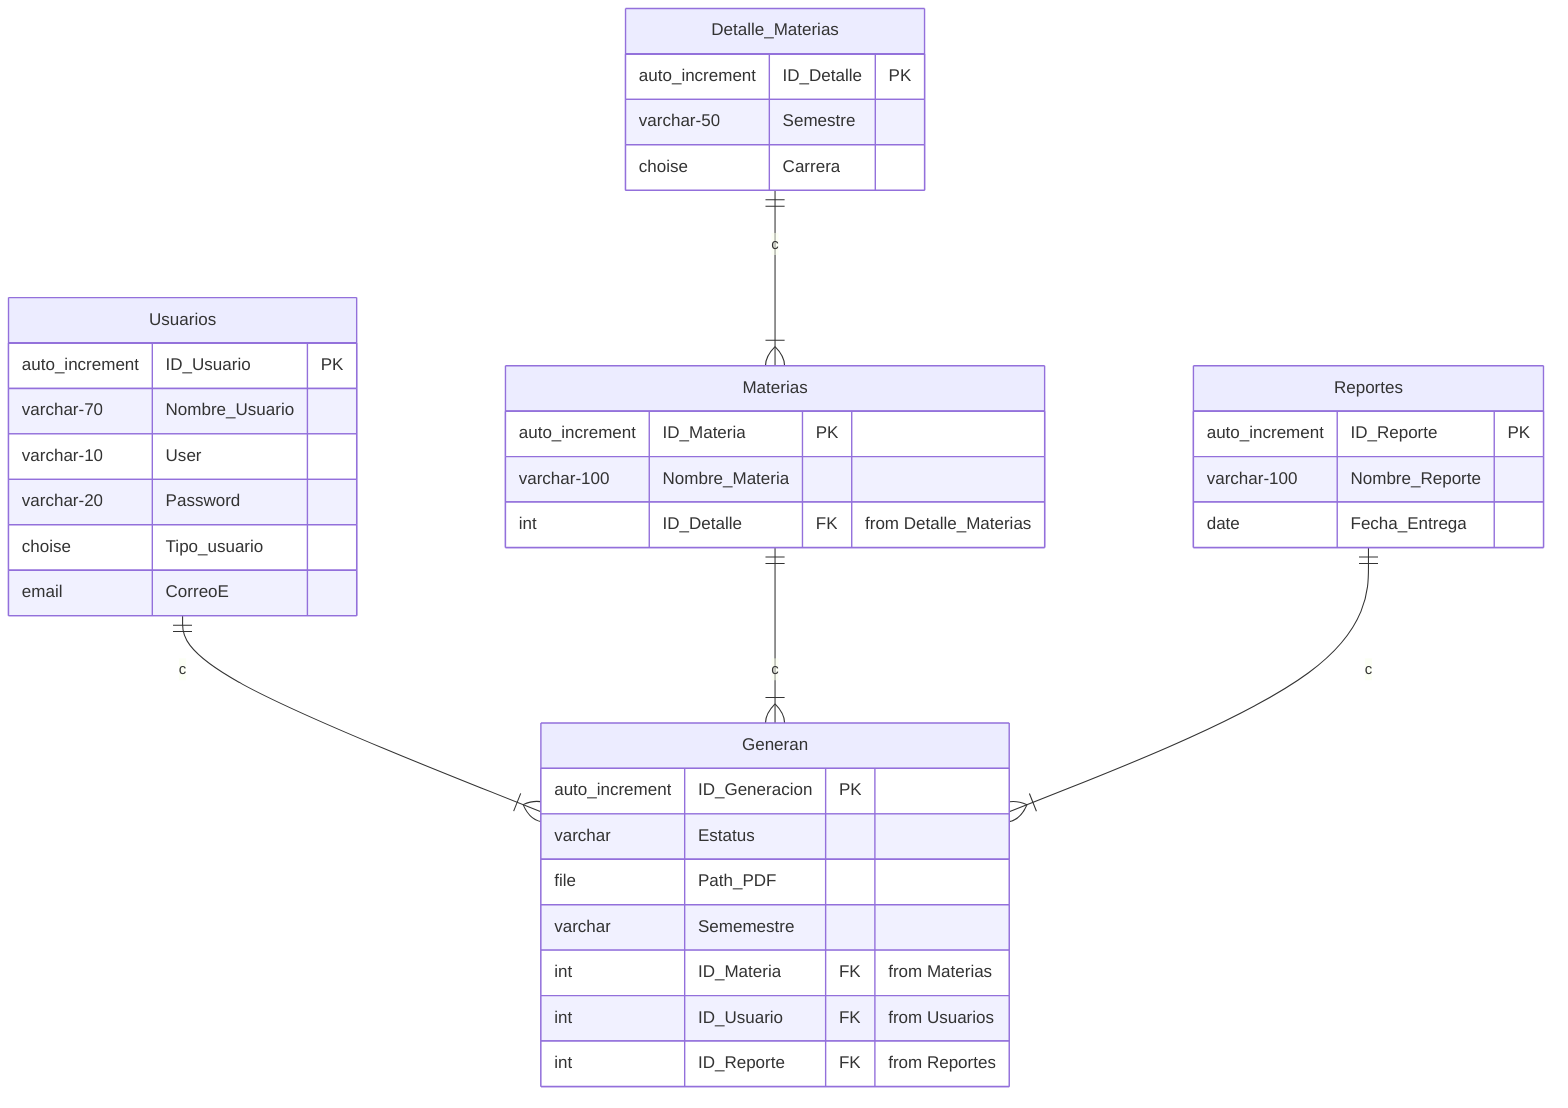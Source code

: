 erDiagram

Usuarios {
    auto_increment ID_Usuario PK
    varchar-70 Nombre_Usuario
    varchar-10 User
    varchar-20 Password
    choise Tipo_usuario
    email CorreoE
}

Reportes {
    auto_increment ID_Reporte PK
    varchar-100 Nombre_Reporte
    date Fecha_Entrega
}

Materias {
    auto_increment ID_Materia PK
    varchar-100 Nombre_Materia
    int ID_Detalle FK "from Detalle_Materias"
}

Detalle_Materias{
    auto_increment ID_Detalle PK
    varchar-50 Semestre
    choise Carrera
}

Generan {
    auto_increment ID_Generacion PK
    varchar Estatus
    file Path_PDF
    varchar Sememestre
    int ID_Materia FK "from Materias"
    int ID_Usuario FK "from Usuarios"
    int ID_Reporte FK "from Reportes"
}

Usuarios ||--|{ Generan: c 
Materias ||--|{ Generan: c 
Reportes ||--|{ Generan: c

Detalle_Materias ||--|{ Materias: c
